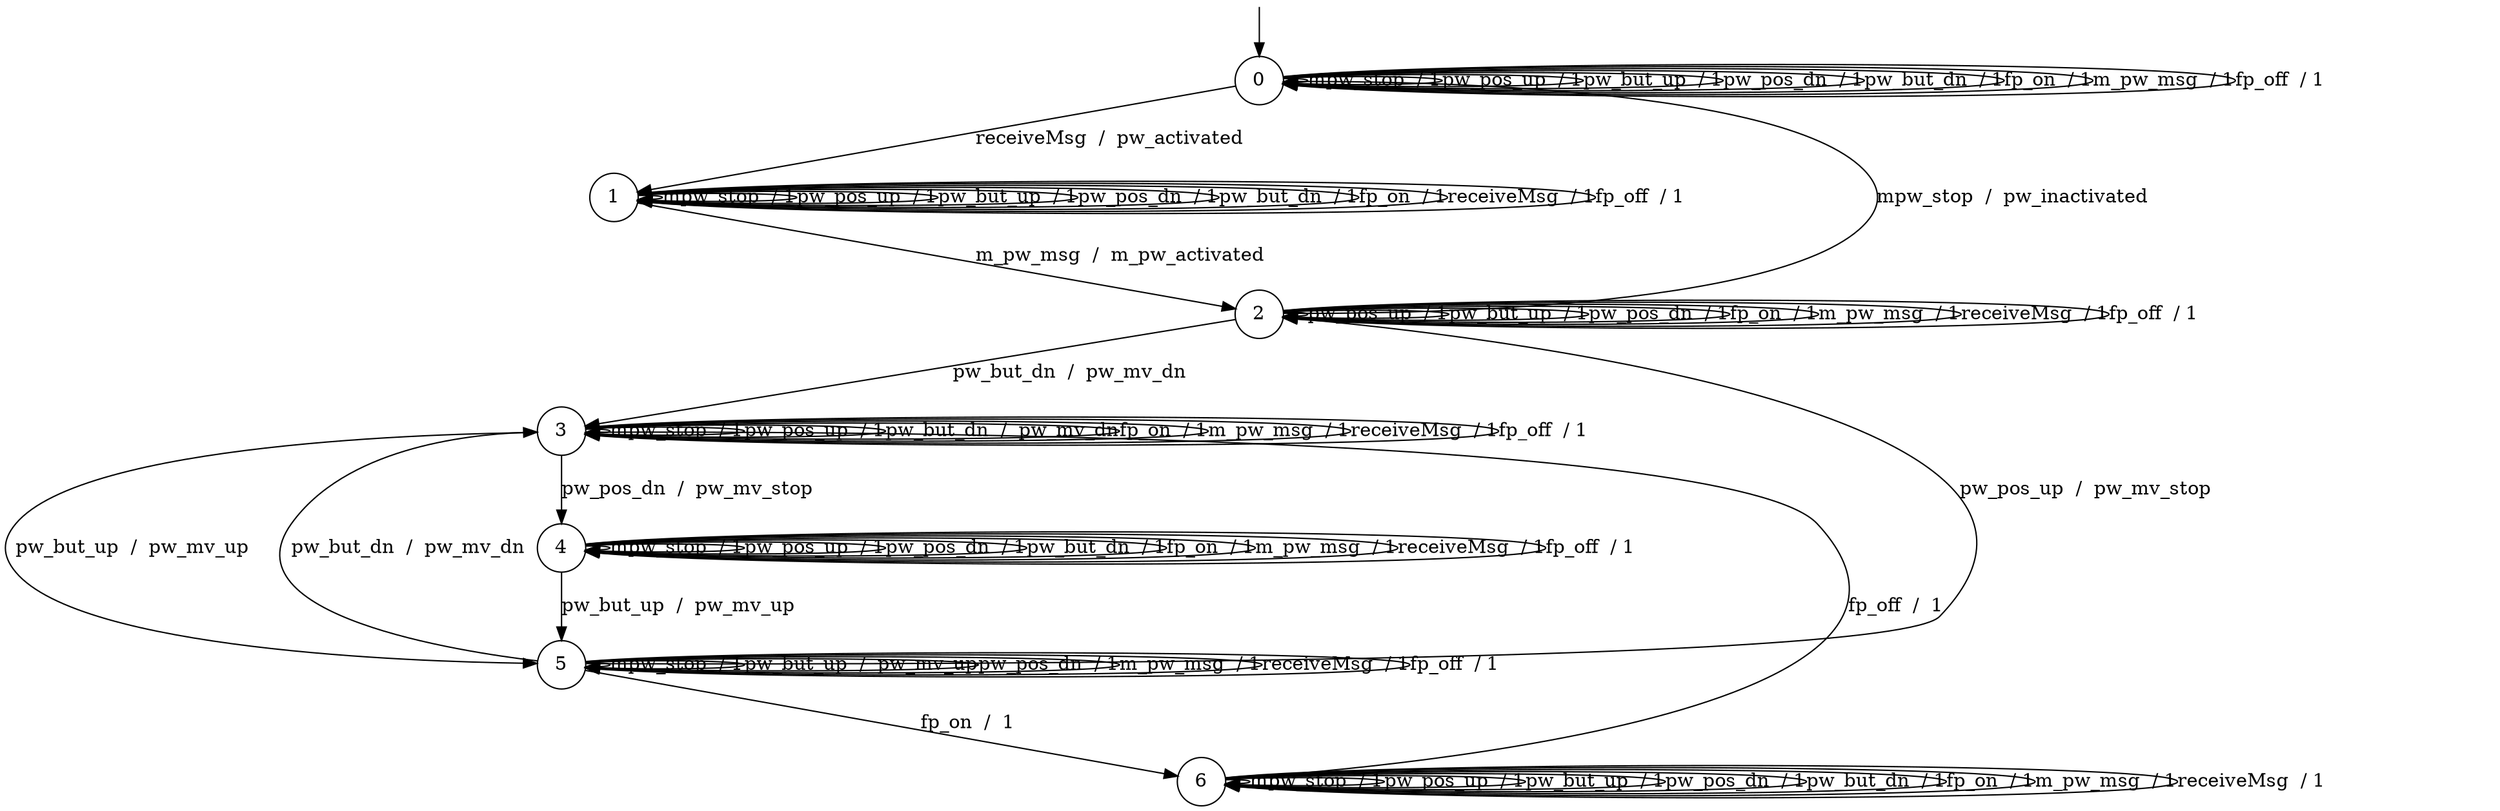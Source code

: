 digraph g {

	s0 [shape="circle" label="0"];
	s1 [shape="circle" label="1"];
	s2 [shape="circle" label="2"];
	s3 [shape="circle" label="3"];
	s4 [shape="circle" label="4"];
	s5 [shape="circle" label="5"];
	s6 [shape="circle" label="6"];
	s0 -> s0 [label="mpw_stop  / 1"];
	s0 -> s0 [label="pw_pos_up  / 1"];
	s0 -> s0 [label="pw_but_up  / 1"];
	s0 -> s0 [label="pw_pos_dn  / 1"];
	s0 -> s0 [label="pw_but_dn  / 1"];
	s0 -> s0 [label="fp_on  / 1"];
	s0 -> s0 [label="m_pw_msg  / 1"];
	s0 -> s1 [label="receiveMsg  /  pw_activated"];
	s0 -> s0 [label="fp_off  / 1"];
	s1 -> s1 [label="mpw_stop  / 1"];
	s1 -> s1 [label="pw_pos_up  / 1"];
	s1 -> s1 [label="pw_but_up  / 1"];
	s1 -> s1 [label="pw_pos_dn  / 1"];
	s1 -> s1 [label="pw_but_dn  / 1"];
	s1 -> s1 [label="fp_on  / 1"];
	s1 -> s2 [label="m_pw_msg  /  m_pw_activated"];
	s1 -> s1 [label="receiveMsg  / 1"];
	s1 -> s1 [label="fp_off  / 1"];
	s2 -> s0 [label="mpw_stop  /  pw_inactivated"];
	s2 -> s2 [label="pw_pos_up  / 1"];
	s2 -> s2 [label="pw_but_up  / 1"];
	s2 -> s2 [label="pw_pos_dn  / 1"];
	s2 -> s3 [label="pw_but_dn  /  pw_mv_dn"];
	s2 -> s2 [label="fp_on  / 1"];
	s2 -> s2 [label="m_pw_msg  / 1"];
	s2 -> s2 [label="receiveMsg  / 1"];
	s2 -> s2 [label="fp_off  / 1"];
	s3 -> s3 [label="mpw_stop  / 1"];
	s3 -> s3 [label="pw_pos_up  / 1"];
	s3 -> s5 [label="pw_but_up  /  pw_mv_up"];
	s3 -> s4 [label="pw_pos_dn  /  pw_mv_stop"];
	s3 -> s3 [label="pw_but_dn  /  pw_mv_dn"];
	s3 -> s3 [label="fp_on  / 1"];
	s3 -> s3 [label="m_pw_msg  / 1"];
	s3 -> s3 [label="receiveMsg  / 1"];
	s3 -> s3 [label="fp_off  / 1"];
	s4 -> s4 [label="mpw_stop  / 1"];
	s4 -> s4 [label="pw_pos_up  / 1"];
	s4 -> s5 [label="pw_but_up  /  pw_mv_up"];
	s4 -> s4 [label="pw_pos_dn  / 1"];
	s4 -> s4 [label="pw_but_dn  / 1"];
	s4 -> s4 [label="fp_on  / 1"];
	s4 -> s4 [label="m_pw_msg  / 1"];
	s4 -> s4 [label="receiveMsg  / 1"];
	s4 -> s4 [label="fp_off  / 1"];
	s5 -> s5 [label="mpw_stop  / 1"];
	s5 -> s2 [label="pw_pos_up  /  pw_mv_stop"];
	s5 -> s5 [label="pw_but_up  /  pw_mv_up"];
	s5 -> s5 [label="pw_pos_dn  / 1"];
	s5 -> s3 [label="pw_but_dn  /  pw_mv_dn"];
	s5 -> s6 [label="fp_on  /  1"];
	s5 -> s5 [label="m_pw_msg  / 1"];
	s5 -> s5 [label="receiveMsg  / 1"];
	s5 -> s5 [label="fp_off  / 1"];
	s6 -> s6 [label="mpw_stop  / 1"];
	s6 -> s6 [label="pw_pos_up  / 1"];
	s6 -> s6 [label="pw_but_up  / 1"];
	s6 -> s6 [label="pw_pos_dn  / 1"];
	s6 -> s6 [label="pw_but_dn  / 1"];
	s6 -> s6 [label="fp_on  / 1"];
	s6 -> s6 [label="m_pw_msg  / 1"];
	s6 -> s6 [label="receiveMsg  / 1"];
	s6 -> s3 [label="fp_off  /  1"];

__start0 [label="" shape="none" width="0" height="0"];
__start0 -> s0;

}
